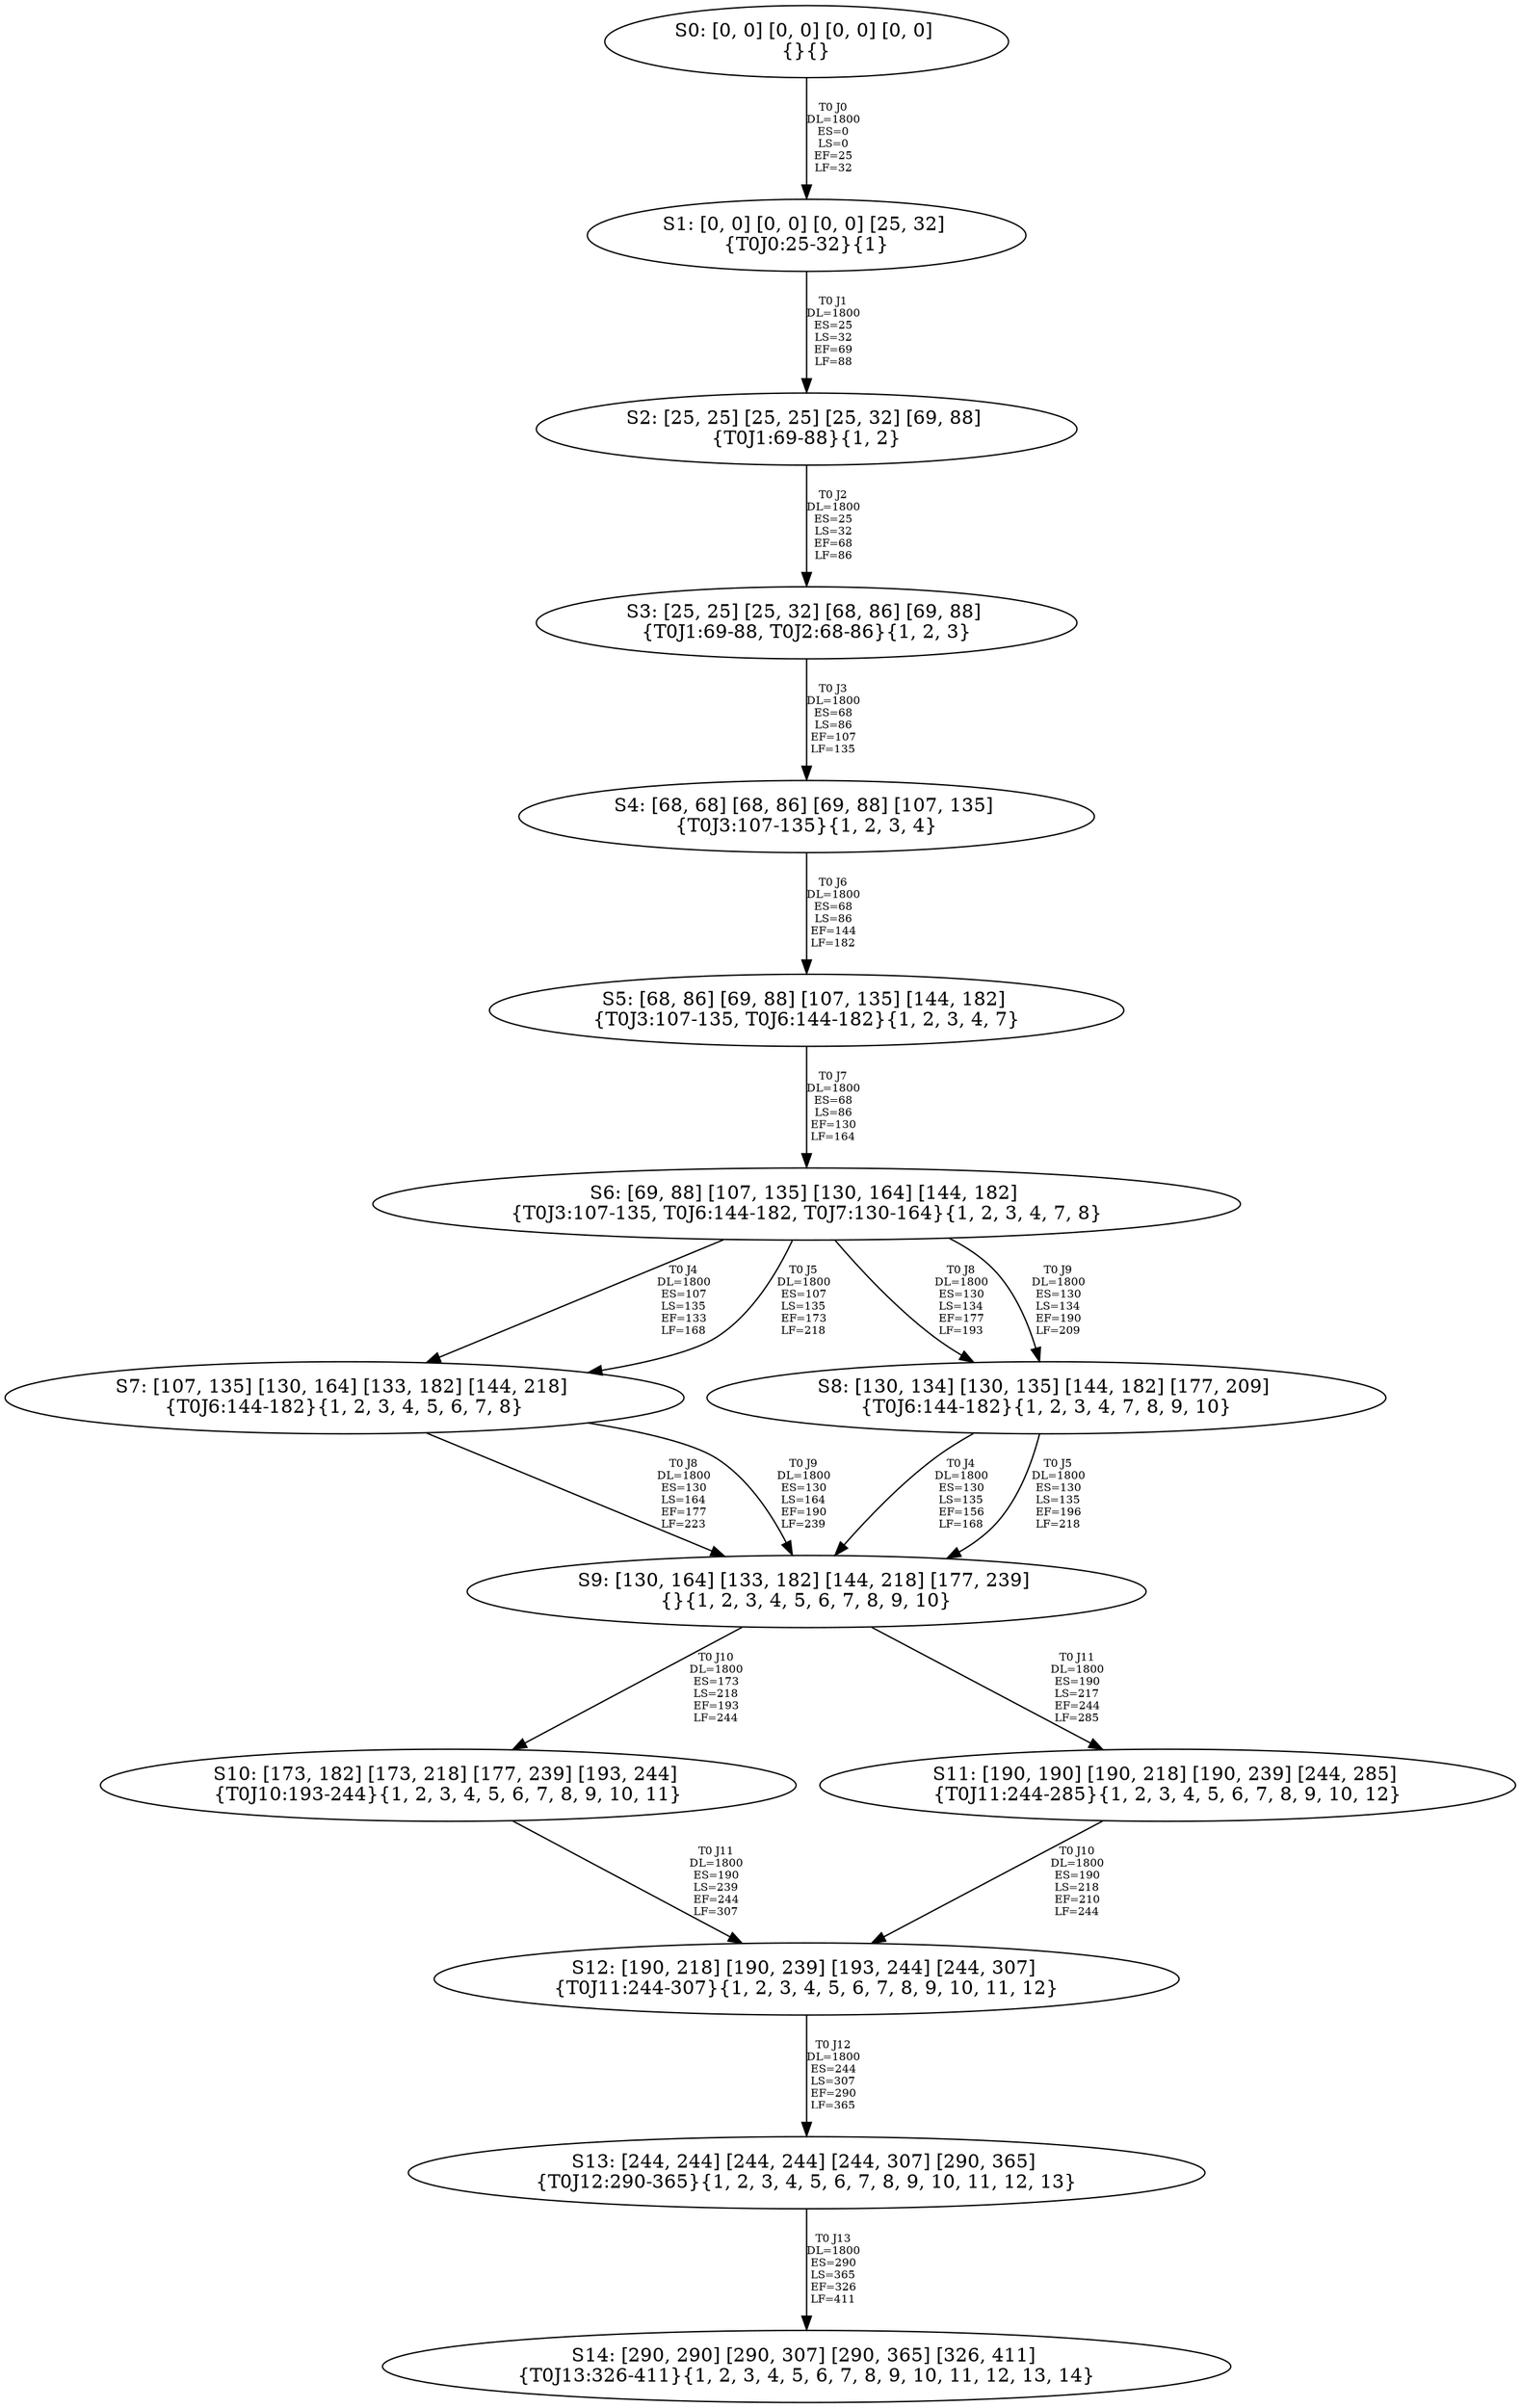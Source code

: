 digraph {
	S0[label="S0: [0, 0] [0, 0] [0, 0] [0, 0] \n{}{}"];
	S1[label="S1: [0, 0] [0, 0] [0, 0] [25, 32] \n{T0J0:25-32}{1}"];
	S2[label="S2: [25, 25] [25, 25] [25, 32] [69, 88] \n{T0J1:69-88}{1, 2}"];
	S3[label="S3: [25, 25] [25, 32] [68, 86] [69, 88] \n{T0J1:69-88, T0J2:68-86}{1, 2, 3}"];
	S4[label="S4: [68, 68] [68, 86] [69, 88] [107, 135] \n{T0J3:107-135}{1, 2, 3, 4}"];
	S5[label="S5: [68, 86] [69, 88] [107, 135] [144, 182] \n{T0J3:107-135, T0J6:144-182}{1, 2, 3, 4, 7}"];
	S6[label="S6: [69, 88] [107, 135] [130, 164] [144, 182] \n{T0J3:107-135, T0J6:144-182, T0J7:130-164}{1, 2, 3, 4, 7, 8}"];
	S7[label="S7: [107, 135] [130, 164] [133, 182] [144, 218] \n{T0J6:144-182}{1, 2, 3, 4, 5, 6, 7, 8}"];
	S8[label="S8: [130, 134] [130, 135] [144, 182] [177, 209] \n{T0J6:144-182}{1, 2, 3, 4, 7, 8, 9, 10}"];
	S9[label="S9: [130, 164] [133, 182] [144, 218] [177, 239] \n{}{1, 2, 3, 4, 5, 6, 7, 8, 9, 10}"];
	S10[label="S10: [173, 182] [173, 218] [177, 239] [193, 244] \n{T0J10:193-244}{1, 2, 3, 4, 5, 6, 7, 8, 9, 10, 11}"];
	S11[label="S11: [190, 190] [190, 218] [190, 239] [244, 285] \n{T0J11:244-285}{1, 2, 3, 4, 5, 6, 7, 8, 9, 10, 12}"];
	S12[label="S12: [190, 218] [190, 239] [193, 244] [244, 307] \n{T0J11:244-307}{1, 2, 3, 4, 5, 6, 7, 8, 9, 10, 11, 12}"];
	S13[label="S13: [244, 244] [244, 244] [244, 307] [290, 365] \n{T0J12:290-365}{1, 2, 3, 4, 5, 6, 7, 8, 9, 10, 11, 12, 13}"];
	S14[label="S14: [290, 290] [290, 307] [290, 365] [326, 411] \n{T0J13:326-411}{1, 2, 3, 4, 5, 6, 7, 8, 9, 10, 11, 12, 13, 14}"];
	S0 -> S1[label="T0 J0\nDL=1800\nES=0\nLS=0\nEF=25\nLF=32",fontsize=8];
	S1 -> S2[label="T0 J1\nDL=1800\nES=25\nLS=32\nEF=69\nLF=88",fontsize=8];
	S2 -> S3[label="T0 J2\nDL=1800\nES=25\nLS=32\nEF=68\nLF=86",fontsize=8];
	S3 -> S4[label="T0 J3\nDL=1800\nES=68\nLS=86\nEF=107\nLF=135",fontsize=8];
	S4 -> S5[label="T0 J6\nDL=1800\nES=68\nLS=86\nEF=144\nLF=182",fontsize=8];
	S5 -> S6[label="T0 J7\nDL=1800\nES=68\nLS=86\nEF=130\nLF=164",fontsize=8];
	S6 -> S7[label="T0 J4\nDL=1800\nES=107\nLS=135\nEF=133\nLF=168",fontsize=8];
	S6 -> S7[label="T0 J5\nDL=1800\nES=107\nLS=135\nEF=173\nLF=218",fontsize=8];
	S6 -> S8[label="T0 J8\nDL=1800\nES=130\nLS=134\nEF=177\nLF=193",fontsize=8];
	S6 -> S8[label="T0 J9\nDL=1800\nES=130\nLS=134\nEF=190\nLF=209",fontsize=8];
	S7 -> S9[label="T0 J8\nDL=1800\nES=130\nLS=164\nEF=177\nLF=223",fontsize=8];
	S7 -> S9[label="T0 J9\nDL=1800\nES=130\nLS=164\nEF=190\nLF=239",fontsize=8];
	S8 -> S9[label="T0 J4\nDL=1800\nES=130\nLS=135\nEF=156\nLF=168",fontsize=8];
	S8 -> S9[label="T0 J5\nDL=1800\nES=130\nLS=135\nEF=196\nLF=218",fontsize=8];
	S9 -> S10[label="T0 J10\nDL=1800\nES=173\nLS=218\nEF=193\nLF=244",fontsize=8];
	S9 -> S11[label="T0 J11\nDL=1800\nES=190\nLS=217\nEF=244\nLF=285",fontsize=8];
	S10 -> S12[label="T0 J11\nDL=1800\nES=190\nLS=239\nEF=244\nLF=307",fontsize=8];
	S11 -> S12[label="T0 J10\nDL=1800\nES=190\nLS=218\nEF=210\nLF=244",fontsize=8];
	S12 -> S13[label="T0 J12\nDL=1800\nES=244\nLS=307\nEF=290\nLF=365",fontsize=8];
	S13 -> S14[label="T0 J13\nDL=1800\nES=290\nLS=365\nEF=326\nLF=411",fontsize=8];
}
